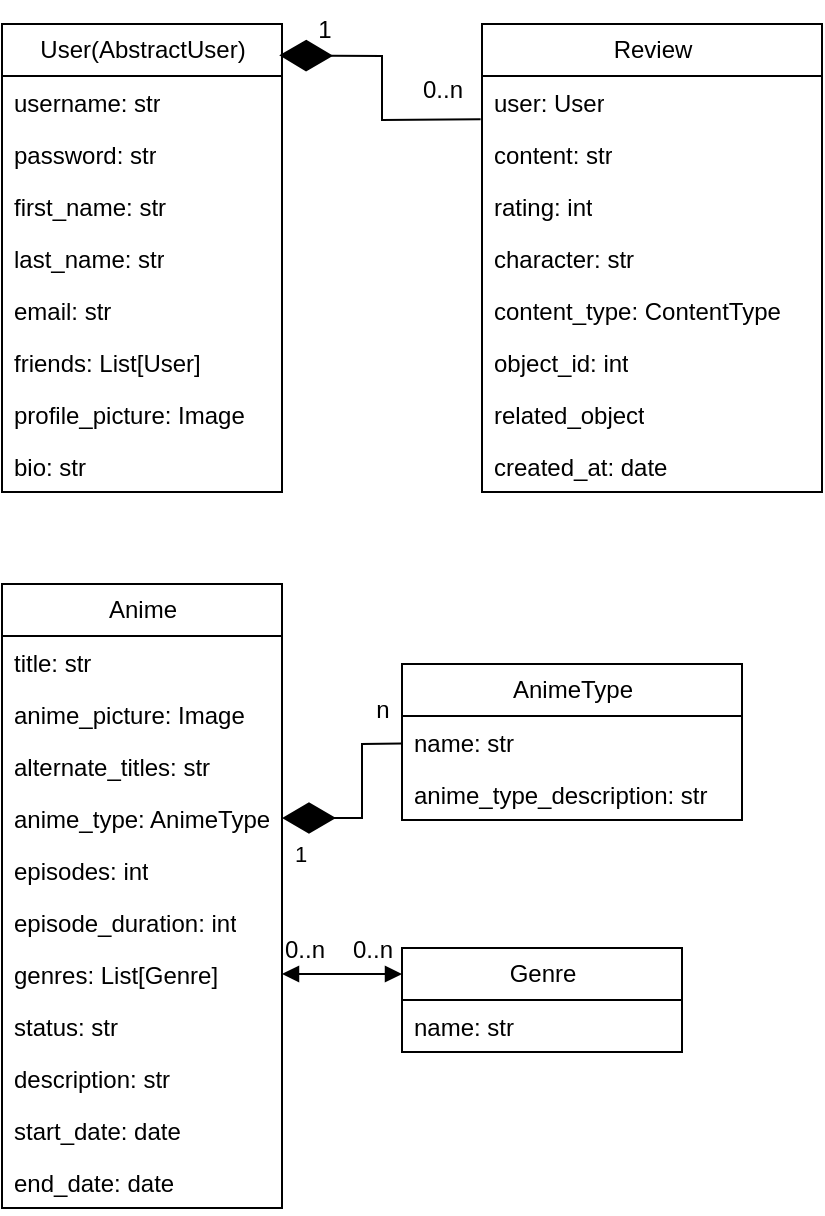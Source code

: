 <mxfile version="24.8.3">
  <diagram name="Страница — 1" id="-YzL1YIbH7QTDxdCSpc3">
    <mxGraphModel dx="1302" dy="704" grid="1" gridSize="10" guides="1" tooltips="1" connect="1" arrows="1" fold="1" page="1" pageScale="1" pageWidth="827" pageHeight="1169" math="0" shadow="0">
      <root>
        <mxCell id="0" />
        <mxCell id="1" parent="0" />
        <mxCell id="tg0fFCBgKWfR4anbssWp-1" value="User(AbstractUser)" style="swimlane;fontStyle=0;childLayout=stackLayout;horizontal=1;startSize=26;fillColor=none;horizontalStack=0;resizeParent=1;resizeParentMax=0;resizeLast=0;collapsible=1;marginBottom=0;html=1;" parent="1" vertex="1">
          <mxGeometry x="120" y="40" width="140" height="234" as="geometry" />
        </mxCell>
        <mxCell id="tg0fFCBgKWfR4anbssWp-2" value="username: str" style="text;strokeColor=none;fillColor=none;align=left;verticalAlign=top;spacingLeft=4;spacingRight=4;overflow=hidden;rotatable=0;points=[[0,0.5],[1,0.5]];portConstraint=eastwest;whiteSpace=wrap;html=1;" parent="tg0fFCBgKWfR4anbssWp-1" vertex="1">
          <mxGeometry y="26" width="140" height="26" as="geometry" />
        </mxCell>
        <mxCell id="tg0fFCBgKWfR4anbssWp-3" value="password: str" style="text;strokeColor=none;fillColor=none;align=left;verticalAlign=top;spacingLeft=4;spacingRight=4;overflow=hidden;rotatable=0;points=[[0,0.5],[1,0.5]];portConstraint=eastwest;whiteSpace=wrap;html=1;" parent="tg0fFCBgKWfR4anbssWp-1" vertex="1">
          <mxGeometry y="52" width="140" height="26" as="geometry" />
        </mxCell>
        <mxCell id="tg0fFCBgKWfR4anbssWp-4" value="first_name: str" style="text;strokeColor=none;fillColor=none;align=left;verticalAlign=top;spacingLeft=4;spacingRight=4;overflow=hidden;rotatable=0;points=[[0,0.5],[1,0.5]];portConstraint=eastwest;whiteSpace=wrap;html=1;" parent="tg0fFCBgKWfR4anbssWp-1" vertex="1">
          <mxGeometry y="78" width="140" height="26" as="geometry" />
        </mxCell>
        <mxCell id="tg0fFCBgKWfR4anbssWp-6" value="last_name: str" style="text;strokeColor=none;fillColor=none;align=left;verticalAlign=top;spacingLeft=4;spacingRight=4;overflow=hidden;rotatable=0;points=[[0,0.5],[1,0.5]];portConstraint=eastwest;whiteSpace=wrap;html=1;" parent="tg0fFCBgKWfR4anbssWp-1" vertex="1">
          <mxGeometry y="104" width="140" height="26" as="geometry" />
        </mxCell>
        <mxCell id="tg0fFCBgKWfR4anbssWp-7" value="email: str" style="text;strokeColor=none;fillColor=none;align=left;verticalAlign=top;spacingLeft=4;spacingRight=4;overflow=hidden;rotatable=0;points=[[0,0.5],[1,0.5]];portConstraint=eastwest;whiteSpace=wrap;html=1;" parent="tg0fFCBgKWfR4anbssWp-1" vertex="1">
          <mxGeometry y="130" width="140" height="26" as="geometry" />
        </mxCell>
        <mxCell id="tg0fFCBgKWfR4anbssWp-8" value="friends: List[User]" style="text;strokeColor=none;fillColor=none;align=left;verticalAlign=top;spacingLeft=4;spacingRight=4;overflow=hidden;rotatable=0;points=[[0,0.5],[1,0.5]];portConstraint=eastwest;whiteSpace=wrap;html=1;" parent="tg0fFCBgKWfR4anbssWp-1" vertex="1">
          <mxGeometry y="156" width="140" height="26" as="geometry" />
        </mxCell>
        <mxCell id="tg0fFCBgKWfR4anbssWp-9" value="profile_picture: Image" style="text;strokeColor=none;fillColor=none;align=left;verticalAlign=top;spacingLeft=4;spacingRight=4;overflow=hidden;rotatable=0;points=[[0,0.5],[1,0.5]];portConstraint=eastwest;whiteSpace=wrap;html=1;" parent="tg0fFCBgKWfR4anbssWp-1" vertex="1">
          <mxGeometry y="182" width="140" height="26" as="geometry" />
        </mxCell>
        <mxCell id="tg0fFCBgKWfR4anbssWp-10" value="bio: str" style="text;strokeColor=none;fillColor=none;align=left;verticalAlign=top;spacingLeft=4;spacingRight=4;overflow=hidden;rotatable=0;points=[[0,0.5],[1,0.5]];portConstraint=eastwest;whiteSpace=wrap;html=1;" parent="tg0fFCBgKWfR4anbssWp-1" vertex="1">
          <mxGeometry y="208" width="140" height="26" as="geometry" />
        </mxCell>
        <mxCell id="tg0fFCBgKWfR4anbssWp-11" value="Anime" style="swimlane;fontStyle=0;childLayout=stackLayout;horizontal=1;startSize=26;fillColor=none;horizontalStack=0;resizeParent=1;resizeParentMax=0;resizeLast=0;collapsible=1;marginBottom=0;html=1;" parent="1" vertex="1">
          <mxGeometry x="120" y="320" width="140" height="312" as="geometry" />
        </mxCell>
        <mxCell id="tg0fFCBgKWfR4anbssWp-12" value="title: str" style="text;strokeColor=none;fillColor=none;align=left;verticalAlign=top;spacingLeft=4;spacingRight=4;overflow=hidden;rotatable=0;points=[[0,0.5],[1,0.5]];portConstraint=eastwest;whiteSpace=wrap;html=1;" parent="tg0fFCBgKWfR4anbssWp-11" vertex="1">
          <mxGeometry y="26" width="140" height="26" as="geometry" />
        </mxCell>
        <mxCell id="tg0fFCBgKWfR4anbssWp-13" value="anime_picture: Image" style="text;strokeColor=none;fillColor=none;align=left;verticalAlign=top;spacingLeft=4;spacingRight=4;overflow=hidden;rotatable=0;points=[[0,0.5],[1,0.5]];portConstraint=eastwest;whiteSpace=wrap;html=1;" parent="tg0fFCBgKWfR4anbssWp-11" vertex="1">
          <mxGeometry y="52" width="140" height="26" as="geometry" />
        </mxCell>
        <mxCell id="tg0fFCBgKWfR4anbssWp-14" value="alternate_titles: str" style="text;strokeColor=none;fillColor=none;align=left;verticalAlign=top;spacingLeft=4;spacingRight=4;overflow=hidden;rotatable=0;points=[[0,0.5],[1,0.5]];portConstraint=eastwest;whiteSpace=wrap;html=1;" parent="tg0fFCBgKWfR4anbssWp-11" vertex="1">
          <mxGeometry y="78" width="140" height="26" as="geometry" />
        </mxCell>
        <mxCell id="I73h4uMAp4yOuj9ux5c0-8" value="anime_type: AnimeType" style="text;strokeColor=none;fillColor=none;align=left;verticalAlign=top;spacingLeft=4;spacingRight=4;overflow=hidden;rotatable=0;points=[[0,0.5],[1,0.5]];portConstraint=eastwest;whiteSpace=wrap;html=1;" parent="tg0fFCBgKWfR4anbssWp-11" vertex="1">
          <mxGeometry y="104" width="140" height="26" as="geometry" />
        </mxCell>
        <mxCell id="I73h4uMAp4yOuj9ux5c0-9" value="episodes: int" style="text;strokeColor=none;fillColor=none;align=left;verticalAlign=top;spacingLeft=4;spacingRight=4;overflow=hidden;rotatable=0;points=[[0,0.5],[1,0.5]];portConstraint=eastwest;whiteSpace=wrap;html=1;" parent="tg0fFCBgKWfR4anbssWp-11" vertex="1">
          <mxGeometry y="130" width="140" height="26" as="geometry" />
        </mxCell>
        <mxCell id="I73h4uMAp4yOuj9ux5c0-10" value="episode_duration: int" style="text;strokeColor=none;fillColor=none;align=left;verticalAlign=top;spacingLeft=4;spacingRight=4;overflow=hidden;rotatable=0;points=[[0,0.5],[1,0.5]];portConstraint=eastwest;whiteSpace=wrap;html=1;" parent="tg0fFCBgKWfR4anbssWp-11" vertex="1">
          <mxGeometry y="156" width="140" height="26" as="geometry" />
        </mxCell>
        <mxCell id="I73h4uMAp4yOuj9ux5c0-11" value="genres: List[Genre]" style="text;strokeColor=none;fillColor=none;align=left;verticalAlign=top;spacingLeft=4;spacingRight=4;overflow=hidden;rotatable=0;points=[[0,0.5],[1,0.5]];portConstraint=eastwest;whiteSpace=wrap;html=1;" parent="tg0fFCBgKWfR4anbssWp-11" vertex="1">
          <mxGeometry y="182" width="140" height="26" as="geometry" />
        </mxCell>
        <mxCell id="I73h4uMAp4yOuj9ux5c0-12" value="status: str" style="text;strokeColor=none;fillColor=none;align=left;verticalAlign=top;spacingLeft=4;spacingRight=4;overflow=hidden;rotatable=0;points=[[0,0.5],[1,0.5]];portConstraint=eastwest;whiteSpace=wrap;html=1;" parent="tg0fFCBgKWfR4anbssWp-11" vertex="1">
          <mxGeometry y="208" width="140" height="26" as="geometry" />
        </mxCell>
        <mxCell id="I73h4uMAp4yOuj9ux5c0-13" value="description: str" style="text;strokeColor=none;fillColor=none;align=left;verticalAlign=top;spacingLeft=4;spacingRight=4;overflow=hidden;rotatable=0;points=[[0,0.5],[1,0.5]];portConstraint=eastwest;whiteSpace=wrap;html=1;" parent="tg0fFCBgKWfR4anbssWp-11" vertex="1">
          <mxGeometry y="234" width="140" height="26" as="geometry" />
        </mxCell>
        <mxCell id="I73h4uMAp4yOuj9ux5c0-14" value="start_date: date" style="text;strokeColor=none;fillColor=none;align=left;verticalAlign=top;spacingLeft=4;spacingRight=4;overflow=hidden;rotatable=0;points=[[0,0.5],[1,0.5]];portConstraint=eastwest;whiteSpace=wrap;html=1;" parent="tg0fFCBgKWfR4anbssWp-11" vertex="1">
          <mxGeometry y="260" width="140" height="26" as="geometry" />
        </mxCell>
        <mxCell id="I73h4uMAp4yOuj9ux5c0-15" value="end_date: date" style="text;strokeColor=none;fillColor=none;align=left;verticalAlign=top;spacingLeft=4;spacingRight=4;overflow=hidden;rotatable=0;points=[[0,0.5],[1,0.5]];portConstraint=eastwest;whiteSpace=wrap;html=1;" parent="tg0fFCBgKWfR4anbssWp-11" vertex="1">
          <mxGeometry y="286" width="140" height="26" as="geometry" />
        </mxCell>
        <mxCell id="I73h4uMAp4yOuj9ux5c0-1" value="Genre" style="swimlane;fontStyle=0;childLayout=stackLayout;horizontal=1;startSize=26;fillColor=none;horizontalStack=0;resizeParent=1;resizeParentMax=0;resizeLast=0;collapsible=1;marginBottom=0;html=1;" parent="1" vertex="1">
          <mxGeometry x="320" y="502" width="140" height="52" as="geometry" />
        </mxCell>
        <mxCell id="I73h4uMAp4yOuj9ux5c0-2" value="name: str" style="text;strokeColor=none;fillColor=none;align=left;verticalAlign=top;spacingLeft=4;spacingRight=4;overflow=hidden;rotatable=0;points=[[0,0.5],[1,0.5]];portConstraint=eastwest;whiteSpace=wrap;html=1;" parent="I73h4uMAp4yOuj9ux5c0-1" vertex="1">
          <mxGeometry y="26" width="140" height="26" as="geometry" />
        </mxCell>
        <mxCell id="I73h4uMAp4yOuj9ux5c0-5" value="AnimeType" style="swimlane;fontStyle=0;childLayout=stackLayout;horizontal=1;startSize=26;fillColor=none;horizontalStack=0;resizeParent=1;resizeParentMax=0;resizeLast=0;collapsible=1;marginBottom=0;html=1;" parent="1" vertex="1">
          <mxGeometry x="320" y="360" width="170" height="78" as="geometry" />
        </mxCell>
        <mxCell id="I73h4uMAp4yOuj9ux5c0-6" value="name: str" style="text;strokeColor=none;fillColor=none;align=left;verticalAlign=top;spacingLeft=4;spacingRight=4;overflow=hidden;rotatable=0;points=[[0,0.5],[1,0.5]];portConstraint=eastwest;whiteSpace=wrap;html=1;" parent="I73h4uMAp4yOuj9ux5c0-5" vertex="1">
          <mxGeometry y="26" width="170" height="26" as="geometry" />
        </mxCell>
        <mxCell id="I73h4uMAp4yOuj9ux5c0-7" value="anime_type_description: str" style="text;strokeColor=none;fillColor=none;align=left;verticalAlign=top;spacingLeft=4;spacingRight=4;overflow=hidden;rotatable=0;points=[[0,0.5],[1,0.5]];portConstraint=eastwest;whiteSpace=wrap;html=1;" parent="I73h4uMAp4yOuj9ux5c0-5" vertex="1">
          <mxGeometry y="52" width="170" height="26" as="geometry" />
        </mxCell>
        <mxCell id="I73h4uMAp4yOuj9ux5c0-16" value="Review" style="swimlane;fontStyle=0;childLayout=stackLayout;horizontal=1;startSize=26;fillColor=none;horizontalStack=0;resizeParent=1;resizeParentMax=0;resizeLast=0;collapsible=1;marginBottom=0;html=1;" parent="1" vertex="1">
          <mxGeometry x="360" y="40" width="170" height="234" as="geometry" />
        </mxCell>
        <mxCell id="I73h4uMAp4yOuj9ux5c0-17" value="user: User" style="text;strokeColor=none;fillColor=none;align=left;verticalAlign=top;spacingLeft=4;spacingRight=4;overflow=hidden;rotatable=0;points=[[0,0.5],[1,0.5]];portConstraint=eastwest;whiteSpace=wrap;html=1;" parent="I73h4uMAp4yOuj9ux5c0-16" vertex="1">
          <mxGeometry y="26" width="170" height="26" as="geometry" />
        </mxCell>
        <mxCell id="I73h4uMAp4yOuj9ux5c0-18" value="content: str" style="text;strokeColor=none;fillColor=none;align=left;verticalAlign=top;spacingLeft=4;spacingRight=4;overflow=hidden;rotatable=0;points=[[0,0.5],[1,0.5]];portConstraint=eastwest;whiteSpace=wrap;html=1;" parent="I73h4uMAp4yOuj9ux5c0-16" vertex="1">
          <mxGeometry y="52" width="170" height="26" as="geometry" />
        </mxCell>
        <mxCell id="I73h4uMAp4yOuj9ux5c0-19" value="rating: int" style="text;strokeColor=none;fillColor=none;align=left;verticalAlign=top;spacingLeft=4;spacingRight=4;overflow=hidden;rotatable=0;points=[[0,0.5],[1,0.5]];portConstraint=eastwest;whiteSpace=wrap;html=1;" parent="I73h4uMAp4yOuj9ux5c0-16" vertex="1">
          <mxGeometry y="78" width="170" height="26" as="geometry" />
        </mxCell>
        <mxCell id="I73h4uMAp4yOuj9ux5c0-20" value="character: str" style="text;strokeColor=none;fillColor=none;align=left;verticalAlign=top;spacingLeft=4;spacingRight=4;overflow=hidden;rotatable=0;points=[[0,0.5],[1,0.5]];portConstraint=eastwest;whiteSpace=wrap;html=1;" parent="I73h4uMAp4yOuj9ux5c0-16" vertex="1">
          <mxGeometry y="104" width="170" height="26" as="geometry" />
        </mxCell>
        <mxCell id="I73h4uMAp4yOuj9ux5c0-21" value="content_type:&amp;nbsp;ContentType" style="text;strokeColor=none;fillColor=none;align=left;verticalAlign=top;spacingLeft=4;spacingRight=4;overflow=hidden;rotatable=0;points=[[0,0.5],[1,0.5]];portConstraint=eastwest;whiteSpace=wrap;html=1;" parent="I73h4uMAp4yOuj9ux5c0-16" vertex="1">
          <mxGeometry y="130" width="170" height="26" as="geometry" />
        </mxCell>
        <mxCell id="I73h4uMAp4yOuj9ux5c0-22" value="object_id: int" style="text;strokeColor=none;fillColor=none;align=left;verticalAlign=top;spacingLeft=4;spacingRight=4;overflow=hidden;rotatable=0;points=[[0,0.5],[1,0.5]];portConstraint=eastwest;whiteSpace=wrap;html=1;" parent="I73h4uMAp4yOuj9ux5c0-16" vertex="1">
          <mxGeometry y="156" width="170" height="26" as="geometry" />
        </mxCell>
        <mxCell id="I73h4uMAp4yOuj9ux5c0-23" value="related_object" style="text;strokeColor=none;fillColor=none;align=left;verticalAlign=top;spacingLeft=4;spacingRight=4;overflow=hidden;rotatable=0;points=[[0,0.5],[1,0.5]];portConstraint=eastwest;whiteSpace=wrap;html=1;" parent="I73h4uMAp4yOuj9ux5c0-16" vertex="1">
          <mxGeometry y="182" width="170" height="26" as="geometry" />
        </mxCell>
        <mxCell id="I73h4uMAp4yOuj9ux5c0-24" value="created_at: date" style="text;strokeColor=none;fillColor=none;align=left;verticalAlign=top;spacingLeft=4;spacingRight=4;overflow=hidden;rotatable=0;points=[[0,0.5],[1,0.5]];portConstraint=eastwest;whiteSpace=wrap;html=1;" parent="I73h4uMAp4yOuj9ux5c0-16" vertex="1">
          <mxGeometry y="208" width="170" height="26" as="geometry" />
        </mxCell>
        <mxCell id="Ec7ezGz7v1NvFnan0acz-1" value="" style="endArrow=diamondThin;endFill=1;endSize=24;html=1;rounded=0;entryX=1;entryY=0.5;entryDx=0;entryDy=0;" edge="1" parent="1" source="I73h4uMAp4yOuj9ux5c0-5" target="I73h4uMAp4yOuj9ux5c0-8">
          <mxGeometry width="160" relative="1" as="geometry">
            <mxPoint x="230" y="710" as="sourcePoint" />
            <mxPoint x="390" y="710" as="targetPoint" />
            <Array as="points">
              <mxPoint x="300" y="400" />
              <mxPoint x="300" y="437" />
            </Array>
          </mxGeometry>
        </mxCell>
        <mxCell id="Ec7ezGz7v1NvFnan0acz-2" value="1" style="edgeLabel;html=1;align=center;verticalAlign=middle;resizable=0;points=[];" vertex="1" connectable="0" parent="Ec7ezGz7v1NvFnan0acz-1">
          <mxGeometry x="0.824" y="-2" relative="1" as="geometry">
            <mxPoint y="20" as="offset" />
          </mxGeometry>
        </mxCell>
        <mxCell id="Ec7ezGz7v1NvFnan0acz-3" value="n" style="text;html=1;align=center;verticalAlign=middle;resizable=0;points=[];autosize=1;strokeColor=none;fillColor=none;" vertex="1" parent="1">
          <mxGeometry x="295" y="368" width="30" height="30" as="geometry" />
        </mxCell>
        <mxCell id="Ec7ezGz7v1NvFnan0acz-4" value="" style="endArrow=block;startArrow=block;endFill=1;startFill=1;html=1;rounded=0;exitX=1;exitY=0.5;exitDx=0;exitDy=0;entryX=0;entryY=0.25;entryDx=0;entryDy=0;" edge="1" parent="1" source="I73h4uMAp4yOuj9ux5c0-11" target="I73h4uMAp4yOuj9ux5c0-1">
          <mxGeometry width="160" relative="1" as="geometry">
            <mxPoint x="330" y="610" as="sourcePoint" />
            <mxPoint x="490" y="610" as="targetPoint" />
          </mxGeometry>
        </mxCell>
        <mxCell id="Ec7ezGz7v1NvFnan0acz-5" value="0..n" style="text;html=1;align=center;verticalAlign=middle;resizable=0;points=[];autosize=1;strokeColor=none;fillColor=none;" vertex="1" parent="1">
          <mxGeometry x="251" y="488" width="40" height="30" as="geometry" />
        </mxCell>
        <mxCell id="Ec7ezGz7v1NvFnan0acz-6" value="0..n" style="text;html=1;align=center;verticalAlign=middle;resizable=0;points=[];autosize=1;strokeColor=none;fillColor=none;" vertex="1" parent="1">
          <mxGeometry x="285" y="488" width="40" height="30" as="geometry" />
        </mxCell>
        <mxCell id="Ec7ezGz7v1NvFnan0acz-8" value="1" style="text;html=1;align=center;verticalAlign=middle;resizable=0;points=[];autosize=1;strokeColor=none;fillColor=none;" vertex="1" parent="1">
          <mxGeometry x="266" y="28" width="30" height="30" as="geometry" />
        </mxCell>
        <mxCell id="Ec7ezGz7v1NvFnan0acz-9" value="0..n" style="text;html=1;align=center;verticalAlign=middle;resizable=0;points=[];autosize=1;strokeColor=none;fillColor=none;" vertex="1" parent="1">
          <mxGeometry x="320" y="58" width="40" height="30" as="geometry" />
        </mxCell>
        <mxCell id="Ec7ezGz7v1NvFnan0acz-10" value="" style="endArrow=diamondThin;endFill=1;endSize=24;html=1;rounded=0;entryX=0.99;entryY=0.067;entryDx=0;entryDy=0;entryPerimeter=0;exitX=-0.004;exitY=0.833;exitDx=0;exitDy=0;exitPerimeter=0;" edge="1" parent="1" source="I73h4uMAp4yOuj9ux5c0-17" target="tg0fFCBgKWfR4anbssWp-1">
          <mxGeometry width="160" relative="1" as="geometry">
            <mxPoint x="230" y="130" as="sourcePoint" />
            <mxPoint x="390" y="130" as="targetPoint" />
            <Array as="points">
              <mxPoint x="310" y="88" />
              <mxPoint x="310" y="56" />
            </Array>
          </mxGeometry>
        </mxCell>
      </root>
    </mxGraphModel>
  </diagram>
</mxfile>
